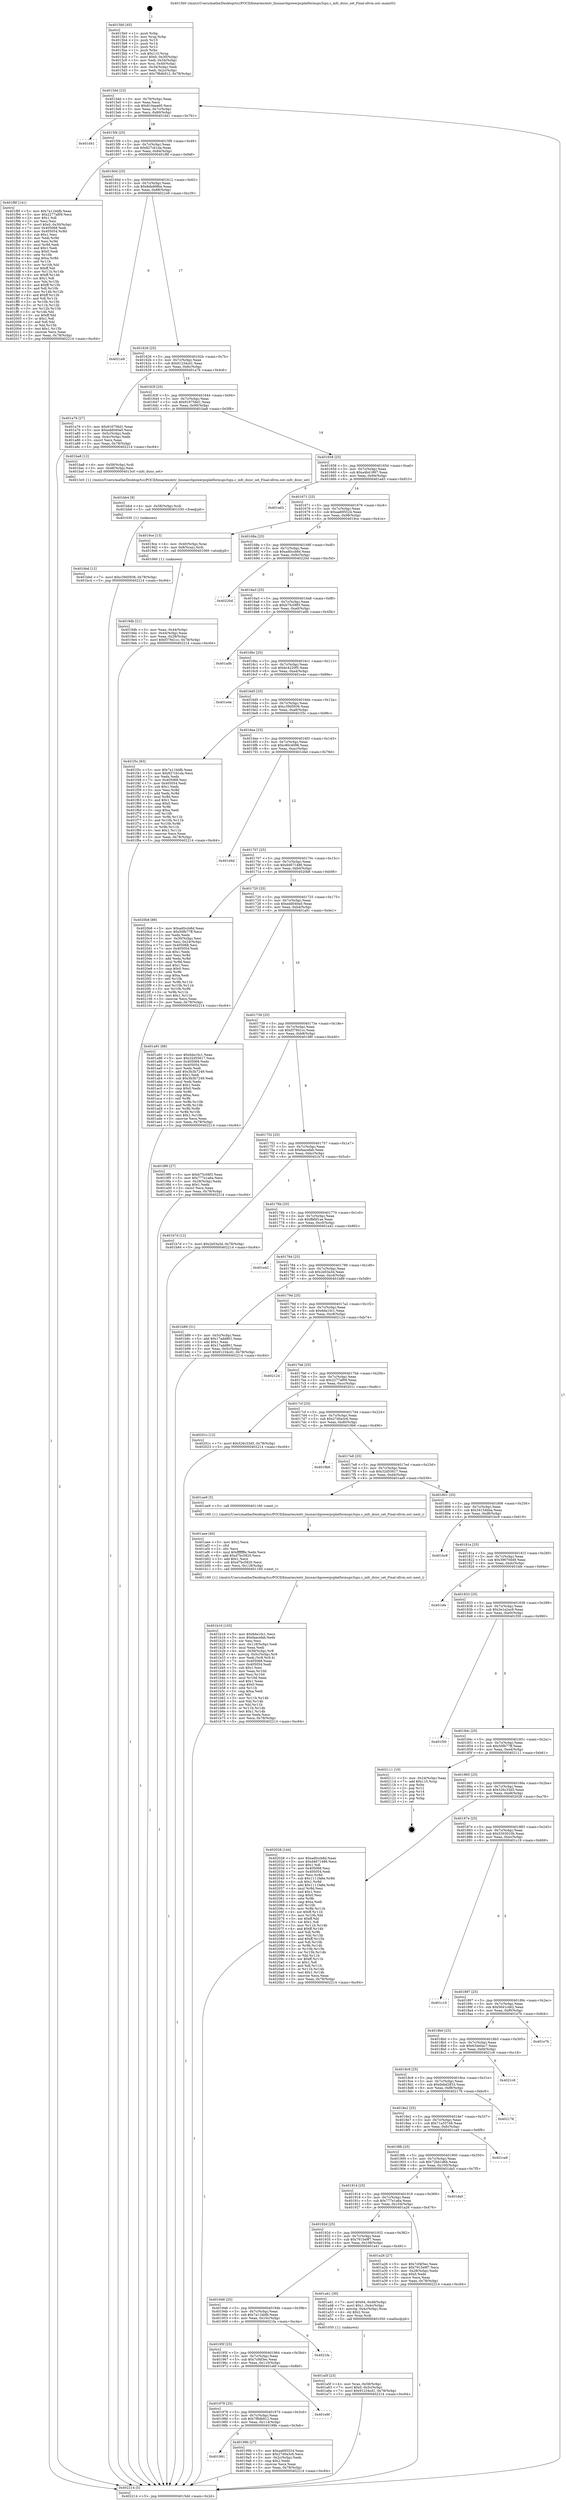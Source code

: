 digraph "0x4015b0" {
  label = "0x4015b0 (/mnt/c/Users/mathe/Desktop/tcc/POCII/binaries/extr_linuxarchpowerpcplatformsps3spu.c_mfc_dsisr_set_Final-ollvm.out::main(0))"
  labelloc = "t"
  node[shape=record]

  Entry [label="",width=0.3,height=0.3,shape=circle,fillcolor=black,style=filled]
  "0x4015dd" [label="{
     0x4015dd [23]\l
     | [instrs]\l
     &nbsp;&nbsp;0x4015dd \<+3\>: mov -0x78(%rbp),%eax\l
     &nbsp;&nbsp;0x4015e0 \<+2\>: mov %eax,%ecx\l
     &nbsp;&nbsp;0x4015e2 \<+6\>: sub $0x810aea60,%ecx\l
     &nbsp;&nbsp;0x4015e8 \<+3\>: mov %eax,-0x7c(%rbp)\l
     &nbsp;&nbsp;0x4015eb \<+3\>: mov %ecx,-0x80(%rbp)\l
     &nbsp;&nbsp;0x4015ee \<+6\>: je 0000000000401d41 \<main+0x791\>\l
  }"]
  "0x401d41" [label="{
     0x401d41\l
  }", style=dashed]
  "0x4015f4" [label="{
     0x4015f4 [25]\l
     | [instrs]\l
     &nbsp;&nbsp;0x4015f4 \<+5\>: jmp 00000000004015f9 \<main+0x49\>\l
     &nbsp;&nbsp;0x4015f9 \<+3\>: mov -0x7c(%rbp),%eax\l
     &nbsp;&nbsp;0x4015fc \<+5\>: sub $0x827cb1da,%eax\l
     &nbsp;&nbsp;0x401601 \<+6\>: mov %eax,-0x84(%rbp)\l
     &nbsp;&nbsp;0x401607 \<+6\>: je 0000000000401f8f \<main+0x9df\>\l
  }"]
  Exit [label="",width=0.3,height=0.3,shape=circle,fillcolor=black,style=filled,peripheries=2]
  "0x401f8f" [label="{
     0x401f8f [141]\l
     | [instrs]\l
     &nbsp;&nbsp;0x401f8f \<+5\>: mov $0x7a11bbfb,%eax\l
     &nbsp;&nbsp;0x401f94 \<+5\>: mov $0x2277af09,%ecx\l
     &nbsp;&nbsp;0x401f99 \<+2\>: mov $0x1,%dl\l
     &nbsp;&nbsp;0x401f9b \<+2\>: xor %esi,%esi\l
     &nbsp;&nbsp;0x401f9d \<+7\>: movl $0x0,-0x30(%rbp)\l
     &nbsp;&nbsp;0x401fa4 \<+7\>: mov 0x405068,%edi\l
     &nbsp;&nbsp;0x401fab \<+8\>: mov 0x405054,%r8d\l
     &nbsp;&nbsp;0x401fb3 \<+3\>: sub $0x1,%esi\l
     &nbsp;&nbsp;0x401fb6 \<+3\>: mov %edi,%r9d\l
     &nbsp;&nbsp;0x401fb9 \<+3\>: add %esi,%r9d\l
     &nbsp;&nbsp;0x401fbc \<+4\>: imul %r9d,%edi\l
     &nbsp;&nbsp;0x401fc0 \<+3\>: and $0x1,%edi\l
     &nbsp;&nbsp;0x401fc3 \<+3\>: cmp $0x0,%edi\l
     &nbsp;&nbsp;0x401fc6 \<+4\>: sete %r10b\l
     &nbsp;&nbsp;0x401fca \<+4\>: cmp $0xa,%r8d\l
     &nbsp;&nbsp;0x401fce \<+4\>: setl %r11b\l
     &nbsp;&nbsp;0x401fd2 \<+3\>: mov %r10b,%bl\l
     &nbsp;&nbsp;0x401fd5 \<+3\>: xor $0xff,%bl\l
     &nbsp;&nbsp;0x401fd8 \<+3\>: mov %r11b,%r14b\l
     &nbsp;&nbsp;0x401fdb \<+4\>: xor $0xff,%r14b\l
     &nbsp;&nbsp;0x401fdf \<+3\>: xor $0x1,%dl\l
     &nbsp;&nbsp;0x401fe2 \<+3\>: mov %bl,%r15b\l
     &nbsp;&nbsp;0x401fe5 \<+4\>: and $0xff,%r15b\l
     &nbsp;&nbsp;0x401fe9 \<+3\>: and %dl,%r10b\l
     &nbsp;&nbsp;0x401fec \<+3\>: mov %r14b,%r12b\l
     &nbsp;&nbsp;0x401fef \<+4\>: and $0xff,%r12b\l
     &nbsp;&nbsp;0x401ff3 \<+3\>: and %dl,%r11b\l
     &nbsp;&nbsp;0x401ff6 \<+3\>: or %r10b,%r15b\l
     &nbsp;&nbsp;0x401ff9 \<+3\>: or %r11b,%r12b\l
     &nbsp;&nbsp;0x401ffc \<+3\>: xor %r12b,%r15b\l
     &nbsp;&nbsp;0x401fff \<+3\>: or %r14b,%bl\l
     &nbsp;&nbsp;0x402002 \<+3\>: xor $0xff,%bl\l
     &nbsp;&nbsp;0x402005 \<+3\>: or $0x1,%dl\l
     &nbsp;&nbsp;0x402008 \<+2\>: and %dl,%bl\l
     &nbsp;&nbsp;0x40200a \<+3\>: or %bl,%r15b\l
     &nbsp;&nbsp;0x40200d \<+4\>: test $0x1,%r15b\l
     &nbsp;&nbsp;0x402011 \<+3\>: cmovne %ecx,%eax\l
     &nbsp;&nbsp;0x402014 \<+3\>: mov %eax,-0x78(%rbp)\l
     &nbsp;&nbsp;0x402017 \<+5\>: jmp 0000000000402214 \<main+0xc64\>\l
  }"]
  "0x40160d" [label="{
     0x40160d [25]\l
     | [instrs]\l
     &nbsp;&nbsp;0x40160d \<+5\>: jmp 0000000000401612 \<main+0x62\>\l
     &nbsp;&nbsp;0x401612 \<+3\>: mov -0x7c(%rbp),%eax\l
     &nbsp;&nbsp;0x401615 \<+5\>: sub $0x8ebd68be,%eax\l
     &nbsp;&nbsp;0x40161a \<+6\>: mov %eax,-0x88(%rbp)\l
     &nbsp;&nbsp;0x401620 \<+6\>: je 00000000004021e9 \<main+0xc39\>\l
  }"]
  "0x401bbd" [label="{
     0x401bbd [12]\l
     | [instrs]\l
     &nbsp;&nbsp;0x401bbd \<+7\>: movl $0xc39d5936,-0x78(%rbp)\l
     &nbsp;&nbsp;0x401bc4 \<+5\>: jmp 0000000000402214 \<main+0xc64\>\l
  }"]
  "0x4021e9" [label="{
     0x4021e9\l
  }", style=dashed]
  "0x401626" [label="{
     0x401626 [25]\l
     | [instrs]\l
     &nbsp;&nbsp;0x401626 \<+5\>: jmp 000000000040162b \<main+0x7b\>\l
     &nbsp;&nbsp;0x40162b \<+3\>: mov -0x7c(%rbp),%eax\l
     &nbsp;&nbsp;0x40162e \<+5\>: sub $0x91234cd1,%eax\l
     &nbsp;&nbsp;0x401633 \<+6\>: mov %eax,-0x8c(%rbp)\l
     &nbsp;&nbsp;0x401639 \<+6\>: je 0000000000401a76 \<main+0x4c6\>\l
  }"]
  "0x401bb4" [label="{
     0x401bb4 [9]\l
     | [instrs]\l
     &nbsp;&nbsp;0x401bb4 \<+4\>: mov -0x58(%rbp),%rdi\l
     &nbsp;&nbsp;0x401bb8 \<+5\>: call 0000000000401030 \<free@plt\>\l
     | [calls]\l
     &nbsp;&nbsp;0x401030 \{1\} (unknown)\l
  }"]
  "0x401a76" [label="{
     0x401a76 [27]\l
     | [instrs]\l
     &nbsp;&nbsp;0x401a76 \<+5\>: mov $0x916756d1,%eax\l
     &nbsp;&nbsp;0x401a7b \<+5\>: mov $0xedd040a0,%ecx\l
     &nbsp;&nbsp;0x401a80 \<+3\>: mov -0x5c(%rbp),%edx\l
     &nbsp;&nbsp;0x401a83 \<+3\>: cmp -0x4c(%rbp),%edx\l
     &nbsp;&nbsp;0x401a86 \<+3\>: cmovl %ecx,%eax\l
     &nbsp;&nbsp;0x401a89 \<+3\>: mov %eax,-0x78(%rbp)\l
     &nbsp;&nbsp;0x401a8c \<+5\>: jmp 0000000000402214 \<main+0xc64\>\l
  }"]
  "0x40163f" [label="{
     0x40163f [25]\l
     | [instrs]\l
     &nbsp;&nbsp;0x40163f \<+5\>: jmp 0000000000401644 \<main+0x94\>\l
     &nbsp;&nbsp;0x401644 \<+3\>: mov -0x7c(%rbp),%eax\l
     &nbsp;&nbsp;0x401647 \<+5\>: sub $0x916756d1,%eax\l
     &nbsp;&nbsp;0x40164c \<+6\>: mov %eax,-0x90(%rbp)\l
     &nbsp;&nbsp;0x401652 \<+6\>: je 0000000000401ba8 \<main+0x5f8\>\l
  }"]
  "0x401b16" [label="{
     0x401b16 [103]\l
     | [instrs]\l
     &nbsp;&nbsp;0x401b16 \<+5\>: mov $0x6da10c1,%ecx\l
     &nbsp;&nbsp;0x401b1b \<+5\>: mov $0xfaacefab,%edx\l
     &nbsp;&nbsp;0x401b20 \<+2\>: xor %esi,%esi\l
     &nbsp;&nbsp;0x401b22 \<+6\>: mov -0x118(%rbp),%edi\l
     &nbsp;&nbsp;0x401b28 \<+3\>: imul %eax,%edi\l
     &nbsp;&nbsp;0x401b2b \<+4\>: mov -0x58(%rbp),%r8\l
     &nbsp;&nbsp;0x401b2f \<+4\>: movslq -0x5c(%rbp),%r9\l
     &nbsp;&nbsp;0x401b33 \<+4\>: mov %edi,(%r8,%r9,4)\l
     &nbsp;&nbsp;0x401b37 \<+7\>: mov 0x405068,%eax\l
     &nbsp;&nbsp;0x401b3e \<+7\>: mov 0x405054,%edi\l
     &nbsp;&nbsp;0x401b45 \<+3\>: sub $0x1,%esi\l
     &nbsp;&nbsp;0x401b48 \<+3\>: mov %eax,%r10d\l
     &nbsp;&nbsp;0x401b4b \<+3\>: add %esi,%r10d\l
     &nbsp;&nbsp;0x401b4e \<+4\>: imul %r10d,%eax\l
     &nbsp;&nbsp;0x401b52 \<+3\>: and $0x1,%eax\l
     &nbsp;&nbsp;0x401b55 \<+3\>: cmp $0x0,%eax\l
     &nbsp;&nbsp;0x401b58 \<+4\>: sete %r11b\l
     &nbsp;&nbsp;0x401b5c \<+3\>: cmp $0xa,%edi\l
     &nbsp;&nbsp;0x401b5f \<+3\>: setl %bl\l
     &nbsp;&nbsp;0x401b62 \<+3\>: mov %r11b,%r14b\l
     &nbsp;&nbsp;0x401b65 \<+3\>: and %bl,%r14b\l
     &nbsp;&nbsp;0x401b68 \<+3\>: xor %bl,%r11b\l
     &nbsp;&nbsp;0x401b6b \<+3\>: or %r11b,%r14b\l
     &nbsp;&nbsp;0x401b6e \<+4\>: test $0x1,%r14b\l
     &nbsp;&nbsp;0x401b72 \<+3\>: cmovne %edx,%ecx\l
     &nbsp;&nbsp;0x401b75 \<+3\>: mov %ecx,-0x78(%rbp)\l
     &nbsp;&nbsp;0x401b78 \<+5\>: jmp 0000000000402214 \<main+0xc64\>\l
  }"]
  "0x401ba8" [label="{
     0x401ba8 [12]\l
     | [instrs]\l
     &nbsp;&nbsp;0x401ba8 \<+4\>: mov -0x58(%rbp),%rdi\l
     &nbsp;&nbsp;0x401bac \<+3\>: mov -0x48(%rbp),%esi\l
     &nbsp;&nbsp;0x401baf \<+5\>: call 00000000004013c0 \<mfc_dsisr_set\>\l
     | [calls]\l
     &nbsp;&nbsp;0x4013c0 \{1\} (/mnt/c/Users/mathe/Desktop/tcc/POCII/binaries/extr_linuxarchpowerpcplatformsps3spu.c_mfc_dsisr_set_Final-ollvm.out::mfc_dsisr_set)\l
  }"]
  "0x401658" [label="{
     0x401658 [25]\l
     | [instrs]\l
     &nbsp;&nbsp;0x401658 \<+5\>: jmp 000000000040165d \<main+0xad\>\l
     &nbsp;&nbsp;0x40165d \<+3\>: mov -0x7c(%rbp),%eax\l
     &nbsp;&nbsp;0x401660 \<+5\>: sub $0xa4b41897,%eax\l
     &nbsp;&nbsp;0x401665 \<+6\>: mov %eax,-0x94(%rbp)\l
     &nbsp;&nbsp;0x40166b \<+6\>: je 0000000000401ed3 \<main+0x923\>\l
  }"]
  "0x401aee" [label="{
     0x401aee [40]\l
     | [instrs]\l
     &nbsp;&nbsp;0x401aee \<+5\>: mov $0x2,%ecx\l
     &nbsp;&nbsp;0x401af3 \<+1\>: cltd\l
     &nbsp;&nbsp;0x401af4 \<+2\>: idiv %ecx\l
     &nbsp;&nbsp;0x401af6 \<+6\>: imul $0xfffffffe,%edx,%ecx\l
     &nbsp;&nbsp;0x401afc \<+6\>: add $0xd7bc5820,%ecx\l
     &nbsp;&nbsp;0x401b02 \<+3\>: add $0x1,%ecx\l
     &nbsp;&nbsp;0x401b05 \<+6\>: sub $0xd7bc5820,%ecx\l
     &nbsp;&nbsp;0x401b0b \<+6\>: mov %ecx,-0x118(%rbp)\l
     &nbsp;&nbsp;0x401b11 \<+5\>: call 0000000000401160 \<next_i\>\l
     | [calls]\l
     &nbsp;&nbsp;0x401160 \{1\} (/mnt/c/Users/mathe/Desktop/tcc/POCII/binaries/extr_linuxarchpowerpcplatformsps3spu.c_mfc_dsisr_set_Final-ollvm.out::next_i)\l
  }"]
  "0x401ed3" [label="{
     0x401ed3\l
  }", style=dashed]
  "0x401671" [label="{
     0x401671 [25]\l
     | [instrs]\l
     &nbsp;&nbsp;0x401671 \<+5\>: jmp 0000000000401676 \<main+0xc6\>\l
     &nbsp;&nbsp;0x401676 \<+3\>: mov -0x7c(%rbp),%eax\l
     &nbsp;&nbsp;0x401679 \<+5\>: sub $0xaa695524,%eax\l
     &nbsp;&nbsp;0x40167e \<+6\>: mov %eax,-0x98(%rbp)\l
     &nbsp;&nbsp;0x401684 \<+6\>: je 00000000004019ce \<main+0x41e\>\l
  }"]
  "0x401a5f" [label="{
     0x401a5f [23]\l
     | [instrs]\l
     &nbsp;&nbsp;0x401a5f \<+4\>: mov %rax,-0x58(%rbp)\l
     &nbsp;&nbsp;0x401a63 \<+7\>: movl $0x0,-0x5c(%rbp)\l
     &nbsp;&nbsp;0x401a6a \<+7\>: movl $0x91234cd1,-0x78(%rbp)\l
     &nbsp;&nbsp;0x401a71 \<+5\>: jmp 0000000000402214 \<main+0xc64\>\l
  }"]
  "0x4019ce" [label="{
     0x4019ce [13]\l
     | [instrs]\l
     &nbsp;&nbsp;0x4019ce \<+4\>: mov -0x40(%rbp),%rax\l
     &nbsp;&nbsp;0x4019d2 \<+4\>: mov 0x8(%rax),%rdi\l
     &nbsp;&nbsp;0x4019d6 \<+5\>: call 0000000000401060 \<atoi@plt\>\l
     | [calls]\l
     &nbsp;&nbsp;0x401060 \{1\} (unknown)\l
  }"]
  "0x40168a" [label="{
     0x40168a [25]\l
     | [instrs]\l
     &nbsp;&nbsp;0x40168a \<+5\>: jmp 000000000040168f \<main+0xdf\>\l
     &nbsp;&nbsp;0x40168f \<+3\>: mov -0x7c(%rbp),%eax\l
     &nbsp;&nbsp;0x401692 \<+5\>: sub $0xad0ccb8d,%eax\l
     &nbsp;&nbsp;0x401697 \<+6\>: mov %eax,-0x9c(%rbp)\l
     &nbsp;&nbsp;0x40169d \<+6\>: je 000000000040220d \<main+0xc5d\>\l
  }"]
  "0x4019db" [label="{
     0x4019db [21]\l
     | [instrs]\l
     &nbsp;&nbsp;0x4019db \<+3\>: mov %eax,-0x44(%rbp)\l
     &nbsp;&nbsp;0x4019de \<+3\>: mov -0x44(%rbp),%eax\l
     &nbsp;&nbsp;0x4019e1 \<+3\>: mov %eax,-0x28(%rbp)\l
     &nbsp;&nbsp;0x4019e4 \<+7\>: movl $0xf37841cc,-0x78(%rbp)\l
     &nbsp;&nbsp;0x4019eb \<+5\>: jmp 0000000000402214 \<main+0xc64\>\l
  }"]
  "0x40220d" [label="{
     0x40220d\l
  }", style=dashed]
  "0x4016a3" [label="{
     0x4016a3 [25]\l
     | [instrs]\l
     &nbsp;&nbsp;0x4016a3 \<+5\>: jmp 00000000004016a8 \<main+0xf8\>\l
     &nbsp;&nbsp;0x4016a8 \<+3\>: mov -0x7c(%rbp),%eax\l
     &nbsp;&nbsp;0x4016ab \<+5\>: sub $0xb75c08f3,%eax\l
     &nbsp;&nbsp;0x4016b0 \<+6\>: mov %eax,-0xa0(%rbp)\l
     &nbsp;&nbsp;0x4016b6 \<+6\>: je 0000000000401a0b \<main+0x45b\>\l
  }"]
  "0x4015b0" [label="{
     0x4015b0 [45]\l
     | [instrs]\l
     &nbsp;&nbsp;0x4015b0 \<+1\>: push %rbp\l
     &nbsp;&nbsp;0x4015b1 \<+3\>: mov %rsp,%rbp\l
     &nbsp;&nbsp;0x4015b4 \<+2\>: push %r15\l
     &nbsp;&nbsp;0x4015b6 \<+2\>: push %r14\l
     &nbsp;&nbsp;0x4015b8 \<+2\>: push %r12\l
     &nbsp;&nbsp;0x4015ba \<+1\>: push %rbx\l
     &nbsp;&nbsp;0x4015bb \<+7\>: sub $0x110,%rsp\l
     &nbsp;&nbsp;0x4015c2 \<+7\>: movl $0x0,-0x30(%rbp)\l
     &nbsp;&nbsp;0x4015c9 \<+3\>: mov %edi,-0x34(%rbp)\l
     &nbsp;&nbsp;0x4015cc \<+4\>: mov %rsi,-0x40(%rbp)\l
     &nbsp;&nbsp;0x4015d0 \<+3\>: mov -0x34(%rbp),%edi\l
     &nbsp;&nbsp;0x4015d3 \<+3\>: mov %edi,-0x2c(%rbp)\l
     &nbsp;&nbsp;0x4015d6 \<+7\>: movl $0x7f8db912,-0x78(%rbp)\l
  }"]
  "0x401a0b" [label="{
     0x401a0b\l
  }", style=dashed]
  "0x4016bc" [label="{
     0x4016bc [25]\l
     | [instrs]\l
     &nbsp;&nbsp;0x4016bc \<+5\>: jmp 00000000004016c1 \<main+0x111\>\l
     &nbsp;&nbsp;0x4016c1 \<+3\>: mov -0x7c(%rbp),%eax\l
     &nbsp;&nbsp;0x4016c4 \<+5\>: sub $0xbc4220f5,%eax\l
     &nbsp;&nbsp;0x4016c9 \<+6\>: mov %eax,-0xa4(%rbp)\l
     &nbsp;&nbsp;0x4016cf \<+6\>: je 0000000000401e4e \<main+0x89e\>\l
  }"]
  "0x402214" [label="{
     0x402214 [5]\l
     | [instrs]\l
     &nbsp;&nbsp;0x402214 \<+5\>: jmp 00000000004015dd \<main+0x2d\>\l
  }"]
  "0x401e4e" [label="{
     0x401e4e\l
  }", style=dashed]
  "0x4016d5" [label="{
     0x4016d5 [25]\l
     | [instrs]\l
     &nbsp;&nbsp;0x4016d5 \<+5\>: jmp 00000000004016da \<main+0x12a\>\l
     &nbsp;&nbsp;0x4016da \<+3\>: mov -0x7c(%rbp),%eax\l
     &nbsp;&nbsp;0x4016dd \<+5\>: sub $0xc39d5936,%eax\l
     &nbsp;&nbsp;0x4016e2 \<+6\>: mov %eax,-0xa8(%rbp)\l
     &nbsp;&nbsp;0x4016e8 \<+6\>: je 0000000000401f3c \<main+0x98c\>\l
  }"]
  "0x401991" [label="{
     0x401991\l
  }", style=dashed]
  "0x401f3c" [label="{
     0x401f3c [83]\l
     | [instrs]\l
     &nbsp;&nbsp;0x401f3c \<+5\>: mov $0x7a11bbfb,%eax\l
     &nbsp;&nbsp;0x401f41 \<+5\>: mov $0x827cb1da,%ecx\l
     &nbsp;&nbsp;0x401f46 \<+2\>: xor %edx,%edx\l
     &nbsp;&nbsp;0x401f48 \<+7\>: mov 0x405068,%esi\l
     &nbsp;&nbsp;0x401f4f \<+7\>: mov 0x405054,%edi\l
     &nbsp;&nbsp;0x401f56 \<+3\>: sub $0x1,%edx\l
     &nbsp;&nbsp;0x401f59 \<+3\>: mov %esi,%r8d\l
     &nbsp;&nbsp;0x401f5c \<+3\>: add %edx,%r8d\l
     &nbsp;&nbsp;0x401f5f \<+4\>: imul %r8d,%esi\l
     &nbsp;&nbsp;0x401f63 \<+3\>: and $0x1,%esi\l
     &nbsp;&nbsp;0x401f66 \<+3\>: cmp $0x0,%esi\l
     &nbsp;&nbsp;0x401f69 \<+4\>: sete %r9b\l
     &nbsp;&nbsp;0x401f6d \<+3\>: cmp $0xa,%edi\l
     &nbsp;&nbsp;0x401f70 \<+4\>: setl %r10b\l
     &nbsp;&nbsp;0x401f74 \<+3\>: mov %r9b,%r11b\l
     &nbsp;&nbsp;0x401f77 \<+3\>: and %r10b,%r11b\l
     &nbsp;&nbsp;0x401f7a \<+3\>: xor %r10b,%r9b\l
     &nbsp;&nbsp;0x401f7d \<+3\>: or %r9b,%r11b\l
     &nbsp;&nbsp;0x401f80 \<+4\>: test $0x1,%r11b\l
     &nbsp;&nbsp;0x401f84 \<+3\>: cmovne %ecx,%eax\l
     &nbsp;&nbsp;0x401f87 \<+3\>: mov %eax,-0x78(%rbp)\l
     &nbsp;&nbsp;0x401f8a \<+5\>: jmp 0000000000402214 \<main+0xc64\>\l
  }"]
  "0x4016ee" [label="{
     0x4016ee [25]\l
     | [instrs]\l
     &nbsp;&nbsp;0x4016ee \<+5\>: jmp 00000000004016f3 \<main+0x143\>\l
     &nbsp;&nbsp;0x4016f3 \<+3\>: mov -0x7c(%rbp),%eax\l
     &nbsp;&nbsp;0x4016f6 \<+5\>: sub $0xc80c4098,%eax\l
     &nbsp;&nbsp;0x4016fb \<+6\>: mov %eax,-0xac(%rbp)\l
     &nbsp;&nbsp;0x401701 \<+6\>: je 0000000000401d4d \<main+0x79d\>\l
  }"]
  "0x40199b" [label="{
     0x40199b [27]\l
     | [instrs]\l
     &nbsp;&nbsp;0x40199b \<+5\>: mov $0xaa695524,%eax\l
     &nbsp;&nbsp;0x4019a0 \<+5\>: mov $0x27d0a3c6,%ecx\l
     &nbsp;&nbsp;0x4019a5 \<+3\>: mov -0x2c(%rbp),%edx\l
     &nbsp;&nbsp;0x4019a8 \<+3\>: cmp $0x2,%edx\l
     &nbsp;&nbsp;0x4019ab \<+3\>: cmovne %ecx,%eax\l
     &nbsp;&nbsp;0x4019ae \<+3\>: mov %eax,-0x78(%rbp)\l
     &nbsp;&nbsp;0x4019b1 \<+5\>: jmp 0000000000402214 \<main+0xc64\>\l
  }"]
  "0x401d4d" [label="{
     0x401d4d\l
  }", style=dashed]
  "0x401707" [label="{
     0x401707 [25]\l
     | [instrs]\l
     &nbsp;&nbsp;0x401707 \<+5\>: jmp 000000000040170c \<main+0x15c\>\l
     &nbsp;&nbsp;0x40170c \<+3\>: mov -0x7c(%rbp),%eax\l
     &nbsp;&nbsp;0x40170f \<+5\>: sub $0xd4671486,%eax\l
     &nbsp;&nbsp;0x401714 \<+6\>: mov %eax,-0xb0(%rbp)\l
     &nbsp;&nbsp;0x40171a \<+6\>: je 00000000004020b8 \<main+0xb08\>\l
  }"]
  "0x401978" [label="{
     0x401978 [25]\l
     | [instrs]\l
     &nbsp;&nbsp;0x401978 \<+5\>: jmp 000000000040197d \<main+0x3cd\>\l
     &nbsp;&nbsp;0x40197d \<+3\>: mov -0x7c(%rbp),%eax\l
     &nbsp;&nbsp;0x401980 \<+5\>: sub $0x7f8db912,%eax\l
     &nbsp;&nbsp;0x401985 \<+6\>: mov %eax,-0x114(%rbp)\l
     &nbsp;&nbsp;0x40198b \<+6\>: je 000000000040199b \<main+0x3eb\>\l
  }"]
  "0x4020b8" [label="{
     0x4020b8 [89]\l
     | [instrs]\l
     &nbsp;&nbsp;0x4020b8 \<+5\>: mov $0xad0ccb8d,%eax\l
     &nbsp;&nbsp;0x4020bd \<+5\>: mov $0x50fb77ff,%ecx\l
     &nbsp;&nbsp;0x4020c2 \<+2\>: xor %edx,%edx\l
     &nbsp;&nbsp;0x4020c4 \<+3\>: mov -0x30(%rbp),%esi\l
     &nbsp;&nbsp;0x4020c7 \<+3\>: mov %esi,-0x24(%rbp)\l
     &nbsp;&nbsp;0x4020ca \<+7\>: mov 0x405068,%esi\l
     &nbsp;&nbsp;0x4020d1 \<+7\>: mov 0x405054,%edi\l
     &nbsp;&nbsp;0x4020d8 \<+3\>: sub $0x1,%edx\l
     &nbsp;&nbsp;0x4020db \<+3\>: mov %esi,%r8d\l
     &nbsp;&nbsp;0x4020de \<+3\>: add %edx,%r8d\l
     &nbsp;&nbsp;0x4020e1 \<+4\>: imul %r8d,%esi\l
     &nbsp;&nbsp;0x4020e5 \<+3\>: and $0x1,%esi\l
     &nbsp;&nbsp;0x4020e8 \<+3\>: cmp $0x0,%esi\l
     &nbsp;&nbsp;0x4020eb \<+4\>: sete %r9b\l
     &nbsp;&nbsp;0x4020ef \<+3\>: cmp $0xa,%edi\l
     &nbsp;&nbsp;0x4020f2 \<+4\>: setl %r10b\l
     &nbsp;&nbsp;0x4020f6 \<+3\>: mov %r9b,%r11b\l
     &nbsp;&nbsp;0x4020f9 \<+3\>: and %r10b,%r11b\l
     &nbsp;&nbsp;0x4020fc \<+3\>: xor %r10b,%r9b\l
     &nbsp;&nbsp;0x4020ff \<+3\>: or %r9b,%r11b\l
     &nbsp;&nbsp;0x402102 \<+4\>: test $0x1,%r11b\l
     &nbsp;&nbsp;0x402106 \<+3\>: cmovne %ecx,%eax\l
     &nbsp;&nbsp;0x402109 \<+3\>: mov %eax,-0x78(%rbp)\l
     &nbsp;&nbsp;0x40210c \<+5\>: jmp 0000000000402214 \<main+0xc64\>\l
  }"]
  "0x401720" [label="{
     0x401720 [25]\l
     | [instrs]\l
     &nbsp;&nbsp;0x401720 \<+5\>: jmp 0000000000401725 \<main+0x175\>\l
     &nbsp;&nbsp;0x401725 \<+3\>: mov -0x7c(%rbp),%eax\l
     &nbsp;&nbsp;0x401728 \<+5\>: sub $0xedd040a0,%eax\l
     &nbsp;&nbsp;0x40172d \<+6\>: mov %eax,-0xb4(%rbp)\l
     &nbsp;&nbsp;0x401733 \<+6\>: je 0000000000401a91 \<main+0x4e1\>\l
  }"]
  "0x401e6f" [label="{
     0x401e6f\l
  }", style=dashed]
  "0x401a91" [label="{
     0x401a91 [88]\l
     | [instrs]\l
     &nbsp;&nbsp;0x401a91 \<+5\>: mov $0x6da10c1,%eax\l
     &nbsp;&nbsp;0x401a96 \<+5\>: mov $0x32d55617,%ecx\l
     &nbsp;&nbsp;0x401a9b \<+7\>: mov 0x405068,%edx\l
     &nbsp;&nbsp;0x401aa2 \<+7\>: mov 0x405054,%esi\l
     &nbsp;&nbsp;0x401aa9 \<+2\>: mov %edx,%edi\l
     &nbsp;&nbsp;0x401aab \<+6\>: add $0x3b3b7249,%edi\l
     &nbsp;&nbsp;0x401ab1 \<+3\>: sub $0x1,%edi\l
     &nbsp;&nbsp;0x401ab4 \<+6\>: sub $0x3b3b7249,%edi\l
     &nbsp;&nbsp;0x401aba \<+3\>: imul %edi,%edx\l
     &nbsp;&nbsp;0x401abd \<+3\>: and $0x1,%edx\l
     &nbsp;&nbsp;0x401ac0 \<+3\>: cmp $0x0,%edx\l
     &nbsp;&nbsp;0x401ac3 \<+4\>: sete %r8b\l
     &nbsp;&nbsp;0x401ac7 \<+3\>: cmp $0xa,%esi\l
     &nbsp;&nbsp;0x401aca \<+4\>: setl %r9b\l
     &nbsp;&nbsp;0x401ace \<+3\>: mov %r8b,%r10b\l
     &nbsp;&nbsp;0x401ad1 \<+3\>: and %r9b,%r10b\l
     &nbsp;&nbsp;0x401ad4 \<+3\>: xor %r9b,%r8b\l
     &nbsp;&nbsp;0x401ad7 \<+3\>: or %r8b,%r10b\l
     &nbsp;&nbsp;0x401ada \<+4\>: test $0x1,%r10b\l
     &nbsp;&nbsp;0x401ade \<+3\>: cmovne %ecx,%eax\l
     &nbsp;&nbsp;0x401ae1 \<+3\>: mov %eax,-0x78(%rbp)\l
     &nbsp;&nbsp;0x401ae4 \<+5\>: jmp 0000000000402214 \<main+0xc64\>\l
  }"]
  "0x401739" [label="{
     0x401739 [25]\l
     | [instrs]\l
     &nbsp;&nbsp;0x401739 \<+5\>: jmp 000000000040173e \<main+0x18e\>\l
     &nbsp;&nbsp;0x40173e \<+3\>: mov -0x7c(%rbp),%eax\l
     &nbsp;&nbsp;0x401741 \<+5\>: sub $0xf37841cc,%eax\l
     &nbsp;&nbsp;0x401746 \<+6\>: mov %eax,-0xb8(%rbp)\l
     &nbsp;&nbsp;0x40174c \<+6\>: je 00000000004019f0 \<main+0x440\>\l
  }"]
  "0x40195f" [label="{
     0x40195f [25]\l
     | [instrs]\l
     &nbsp;&nbsp;0x40195f \<+5\>: jmp 0000000000401964 \<main+0x3b4\>\l
     &nbsp;&nbsp;0x401964 \<+3\>: mov -0x7c(%rbp),%eax\l
     &nbsp;&nbsp;0x401967 \<+5\>: sub $0x7cf4f3ec,%eax\l
     &nbsp;&nbsp;0x40196c \<+6\>: mov %eax,-0x110(%rbp)\l
     &nbsp;&nbsp;0x401972 \<+6\>: je 0000000000401e6f \<main+0x8bf\>\l
  }"]
  "0x4019f0" [label="{
     0x4019f0 [27]\l
     | [instrs]\l
     &nbsp;&nbsp;0x4019f0 \<+5\>: mov $0xb75c08f3,%eax\l
     &nbsp;&nbsp;0x4019f5 \<+5\>: mov $0x777e1a6a,%ecx\l
     &nbsp;&nbsp;0x4019fa \<+3\>: mov -0x28(%rbp),%edx\l
     &nbsp;&nbsp;0x4019fd \<+3\>: cmp $0x1,%edx\l
     &nbsp;&nbsp;0x401a00 \<+3\>: cmovl %ecx,%eax\l
     &nbsp;&nbsp;0x401a03 \<+3\>: mov %eax,-0x78(%rbp)\l
     &nbsp;&nbsp;0x401a06 \<+5\>: jmp 0000000000402214 \<main+0xc64\>\l
  }"]
  "0x401752" [label="{
     0x401752 [25]\l
     | [instrs]\l
     &nbsp;&nbsp;0x401752 \<+5\>: jmp 0000000000401757 \<main+0x1a7\>\l
     &nbsp;&nbsp;0x401757 \<+3\>: mov -0x7c(%rbp),%eax\l
     &nbsp;&nbsp;0x40175a \<+5\>: sub $0xfaacefab,%eax\l
     &nbsp;&nbsp;0x40175f \<+6\>: mov %eax,-0xbc(%rbp)\l
     &nbsp;&nbsp;0x401765 \<+6\>: je 0000000000401b7d \<main+0x5cd\>\l
  }"]
  "0x4021fa" [label="{
     0x4021fa\l
  }", style=dashed]
  "0x401b7d" [label="{
     0x401b7d [12]\l
     | [instrs]\l
     &nbsp;&nbsp;0x401b7d \<+7\>: movl $0x2e03a3d,-0x78(%rbp)\l
     &nbsp;&nbsp;0x401b84 \<+5\>: jmp 0000000000402214 \<main+0xc64\>\l
  }"]
  "0x40176b" [label="{
     0x40176b [25]\l
     | [instrs]\l
     &nbsp;&nbsp;0x40176b \<+5\>: jmp 0000000000401770 \<main+0x1c0\>\l
     &nbsp;&nbsp;0x401770 \<+3\>: mov -0x7c(%rbp),%eax\l
     &nbsp;&nbsp;0x401773 \<+5\>: sub $0xffebf1ae,%eax\l
     &nbsp;&nbsp;0x401778 \<+6\>: mov %eax,-0xc0(%rbp)\l
     &nbsp;&nbsp;0x40177e \<+6\>: je 0000000000401e42 \<main+0x892\>\l
  }"]
  "0x401946" [label="{
     0x401946 [25]\l
     | [instrs]\l
     &nbsp;&nbsp;0x401946 \<+5\>: jmp 000000000040194b \<main+0x39b\>\l
     &nbsp;&nbsp;0x40194b \<+3\>: mov -0x7c(%rbp),%eax\l
     &nbsp;&nbsp;0x40194e \<+5\>: sub $0x7a11bbfb,%eax\l
     &nbsp;&nbsp;0x401953 \<+6\>: mov %eax,-0x10c(%rbp)\l
     &nbsp;&nbsp;0x401959 \<+6\>: je 00000000004021fa \<main+0xc4a\>\l
  }"]
  "0x401e42" [label="{
     0x401e42\l
  }", style=dashed]
  "0x401784" [label="{
     0x401784 [25]\l
     | [instrs]\l
     &nbsp;&nbsp;0x401784 \<+5\>: jmp 0000000000401789 \<main+0x1d9\>\l
     &nbsp;&nbsp;0x401789 \<+3\>: mov -0x7c(%rbp),%eax\l
     &nbsp;&nbsp;0x40178c \<+5\>: sub $0x2e03a3d,%eax\l
     &nbsp;&nbsp;0x401791 \<+6\>: mov %eax,-0xc4(%rbp)\l
     &nbsp;&nbsp;0x401797 \<+6\>: je 0000000000401b89 \<main+0x5d9\>\l
  }"]
  "0x401a41" [label="{
     0x401a41 [30]\l
     | [instrs]\l
     &nbsp;&nbsp;0x401a41 \<+7\>: movl $0x64,-0x48(%rbp)\l
     &nbsp;&nbsp;0x401a48 \<+7\>: movl $0x1,-0x4c(%rbp)\l
     &nbsp;&nbsp;0x401a4f \<+4\>: movslq -0x4c(%rbp),%rax\l
     &nbsp;&nbsp;0x401a53 \<+4\>: shl $0x2,%rax\l
     &nbsp;&nbsp;0x401a57 \<+3\>: mov %rax,%rdi\l
     &nbsp;&nbsp;0x401a5a \<+5\>: call 0000000000401050 \<malloc@plt\>\l
     | [calls]\l
     &nbsp;&nbsp;0x401050 \{1\} (unknown)\l
  }"]
  "0x401b89" [label="{
     0x401b89 [31]\l
     | [instrs]\l
     &nbsp;&nbsp;0x401b89 \<+3\>: mov -0x5c(%rbp),%eax\l
     &nbsp;&nbsp;0x401b8c \<+5\>: add $0x17add861,%eax\l
     &nbsp;&nbsp;0x401b91 \<+3\>: add $0x1,%eax\l
     &nbsp;&nbsp;0x401b94 \<+5\>: sub $0x17add861,%eax\l
     &nbsp;&nbsp;0x401b99 \<+3\>: mov %eax,-0x5c(%rbp)\l
     &nbsp;&nbsp;0x401b9c \<+7\>: movl $0x91234cd1,-0x78(%rbp)\l
     &nbsp;&nbsp;0x401ba3 \<+5\>: jmp 0000000000402214 \<main+0xc64\>\l
  }"]
  "0x40179d" [label="{
     0x40179d [25]\l
     | [instrs]\l
     &nbsp;&nbsp;0x40179d \<+5\>: jmp 00000000004017a2 \<main+0x1f2\>\l
     &nbsp;&nbsp;0x4017a2 \<+3\>: mov -0x7c(%rbp),%eax\l
     &nbsp;&nbsp;0x4017a5 \<+5\>: sub $0x6da10c1,%eax\l
     &nbsp;&nbsp;0x4017aa \<+6\>: mov %eax,-0xc8(%rbp)\l
     &nbsp;&nbsp;0x4017b0 \<+6\>: je 0000000000402124 \<main+0xb74\>\l
  }"]
  "0x40192d" [label="{
     0x40192d [25]\l
     | [instrs]\l
     &nbsp;&nbsp;0x40192d \<+5\>: jmp 0000000000401932 \<main+0x382\>\l
     &nbsp;&nbsp;0x401932 \<+3\>: mov -0x7c(%rbp),%eax\l
     &nbsp;&nbsp;0x401935 \<+5\>: sub $0x7915e9f7,%eax\l
     &nbsp;&nbsp;0x40193a \<+6\>: mov %eax,-0x108(%rbp)\l
     &nbsp;&nbsp;0x401940 \<+6\>: je 0000000000401a41 \<main+0x491\>\l
  }"]
  "0x402124" [label="{
     0x402124\l
  }", style=dashed]
  "0x4017b6" [label="{
     0x4017b6 [25]\l
     | [instrs]\l
     &nbsp;&nbsp;0x4017b6 \<+5\>: jmp 00000000004017bb \<main+0x20b\>\l
     &nbsp;&nbsp;0x4017bb \<+3\>: mov -0x7c(%rbp),%eax\l
     &nbsp;&nbsp;0x4017be \<+5\>: sub $0x2277af09,%eax\l
     &nbsp;&nbsp;0x4017c3 \<+6\>: mov %eax,-0xcc(%rbp)\l
     &nbsp;&nbsp;0x4017c9 \<+6\>: je 000000000040201c \<main+0xa6c\>\l
  }"]
  "0x401a26" [label="{
     0x401a26 [27]\l
     | [instrs]\l
     &nbsp;&nbsp;0x401a26 \<+5\>: mov $0x7cf4f3ec,%eax\l
     &nbsp;&nbsp;0x401a2b \<+5\>: mov $0x7915e9f7,%ecx\l
     &nbsp;&nbsp;0x401a30 \<+3\>: mov -0x28(%rbp),%edx\l
     &nbsp;&nbsp;0x401a33 \<+3\>: cmp $0x0,%edx\l
     &nbsp;&nbsp;0x401a36 \<+3\>: cmove %ecx,%eax\l
     &nbsp;&nbsp;0x401a39 \<+3\>: mov %eax,-0x78(%rbp)\l
     &nbsp;&nbsp;0x401a3c \<+5\>: jmp 0000000000402214 \<main+0xc64\>\l
  }"]
  "0x40201c" [label="{
     0x40201c [12]\l
     | [instrs]\l
     &nbsp;&nbsp;0x40201c \<+7\>: movl $0x526c33d5,-0x78(%rbp)\l
     &nbsp;&nbsp;0x402023 \<+5\>: jmp 0000000000402214 \<main+0xc64\>\l
  }"]
  "0x4017cf" [label="{
     0x4017cf [25]\l
     | [instrs]\l
     &nbsp;&nbsp;0x4017cf \<+5\>: jmp 00000000004017d4 \<main+0x224\>\l
     &nbsp;&nbsp;0x4017d4 \<+3\>: mov -0x7c(%rbp),%eax\l
     &nbsp;&nbsp;0x4017d7 \<+5\>: sub $0x27d0a3c6,%eax\l
     &nbsp;&nbsp;0x4017dc \<+6\>: mov %eax,-0xd0(%rbp)\l
     &nbsp;&nbsp;0x4017e2 \<+6\>: je 00000000004019b6 \<main+0x406\>\l
  }"]
  "0x401914" [label="{
     0x401914 [25]\l
     | [instrs]\l
     &nbsp;&nbsp;0x401914 \<+5\>: jmp 0000000000401919 \<main+0x369\>\l
     &nbsp;&nbsp;0x401919 \<+3\>: mov -0x7c(%rbp),%eax\l
     &nbsp;&nbsp;0x40191c \<+5\>: sub $0x777e1a6a,%eax\l
     &nbsp;&nbsp;0x401921 \<+6\>: mov %eax,-0x104(%rbp)\l
     &nbsp;&nbsp;0x401927 \<+6\>: je 0000000000401a26 \<main+0x476\>\l
  }"]
  "0x4019b6" [label="{
     0x4019b6\l
  }", style=dashed]
  "0x4017e8" [label="{
     0x4017e8 [25]\l
     | [instrs]\l
     &nbsp;&nbsp;0x4017e8 \<+5\>: jmp 00000000004017ed \<main+0x23d\>\l
     &nbsp;&nbsp;0x4017ed \<+3\>: mov -0x7c(%rbp),%eax\l
     &nbsp;&nbsp;0x4017f0 \<+5\>: sub $0x32d55617,%eax\l
     &nbsp;&nbsp;0x4017f5 \<+6\>: mov %eax,-0xd4(%rbp)\l
     &nbsp;&nbsp;0x4017fb \<+6\>: je 0000000000401ae9 \<main+0x539\>\l
  }"]
  "0x401da5" [label="{
     0x401da5\l
  }", style=dashed]
  "0x401ae9" [label="{
     0x401ae9 [5]\l
     | [instrs]\l
     &nbsp;&nbsp;0x401ae9 \<+5\>: call 0000000000401160 \<next_i\>\l
     | [calls]\l
     &nbsp;&nbsp;0x401160 \{1\} (/mnt/c/Users/mathe/Desktop/tcc/POCII/binaries/extr_linuxarchpowerpcplatformsps3spu.c_mfc_dsisr_set_Final-ollvm.out::next_i)\l
  }"]
  "0x401801" [label="{
     0x401801 [25]\l
     | [instrs]\l
     &nbsp;&nbsp;0x401801 \<+5\>: jmp 0000000000401806 \<main+0x256\>\l
     &nbsp;&nbsp;0x401806 \<+3\>: mov -0x7c(%rbp),%eax\l
     &nbsp;&nbsp;0x401809 \<+5\>: sub $0x34154bba,%eax\l
     &nbsp;&nbsp;0x40180e \<+6\>: mov %eax,-0xd8(%rbp)\l
     &nbsp;&nbsp;0x401814 \<+6\>: je 0000000000401bc9 \<main+0x619\>\l
  }"]
  "0x4018fb" [label="{
     0x4018fb [25]\l
     | [instrs]\l
     &nbsp;&nbsp;0x4018fb \<+5\>: jmp 0000000000401900 \<main+0x350\>\l
     &nbsp;&nbsp;0x401900 \<+3\>: mov -0x7c(%rbp),%eax\l
     &nbsp;&nbsp;0x401903 \<+5\>: sub $0x72bb1d6b,%eax\l
     &nbsp;&nbsp;0x401908 \<+6\>: mov %eax,-0x100(%rbp)\l
     &nbsp;&nbsp;0x40190e \<+6\>: je 0000000000401da5 \<main+0x7f5\>\l
  }"]
  "0x401bc9" [label="{
     0x401bc9\l
  }", style=dashed]
  "0x40181a" [label="{
     0x40181a [25]\l
     | [instrs]\l
     &nbsp;&nbsp;0x40181a \<+5\>: jmp 000000000040181f \<main+0x26f\>\l
     &nbsp;&nbsp;0x40181f \<+3\>: mov -0x7c(%rbp),%eax\l
     &nbsp;&nbsp;0x401822 \<+5\>: sub $0x39670d49,%eax\l
     &nbsp;&nbsp;0x401827 \<+6\>: mov %eax,-0xdc(%rbp)\l
     &nbsp;&nbsp;0x40182d \<+6\>: je 0000000000401bfe \<main+0x64e\>\l
  }"]
  "0x401ca9" [label="{
     0x401ca9\l
  }", style=dashed]
  "0x401bfe" [label="{
     0x401bfe\l
  }", style=dashed]
  "0x401833" [label="{
     0x401833 [25]\l
     | [instrs]\l
     &nbsp;&nbsp;0x401833 \<+5\>: jmp 0000000000401838 \<main+0x288\>\l
     &nbsp;&nbsp;0x401838 \<+3\>: mov -0x7c(%rbp),%eax\l
     &nbsp;&nbsp;0x40183b \<+5\>: sub $0x3e1a2ac9,%eax\l
     &nbsp;&nbsp;0x401840 \<+6\>: mov %eax,-0xe0(%rbp)\l
     &nbsp;&nbsp;0x401846 \<+6\>: je 0000000000401f30 \<main+0x980\>\l
  }"]
  "0x4018e2" [label="{
     0x4018e2 [25]\l
     | [instrs]\l
     &nbsp;&nbsp;0x4018e2 \<+5\>: jmp 00000000004018e7 \<main+0x337\>\l
     &nbsp;&nbsp;0x4018e7 \<+3\>: mov -0x7c(%rbp),%eax\l
     &nbsp;&nbsp;0x4018ea \<+5\>: sub $0x71a55748,%eax\l
     &nbsp;&nbsp;0x4018ef \<+6\>: mov %eax,-0xfc(%rbp)\l
     &nbsp;&nbsp;0x4018f5 \<+6\>: je 0000000000401ca9 \<main+0x6f9\>\l
  }"]
  "0x401f30" [label="{
     0x401f30\l
  }", style=dashed]
  "0x40184c" [label="{
     0x40184c [25]\l
     | [instrs]\l
     &nbsp;&nbsp;0x40184c \<+5\>: jmp 0000000000401851 \<main+0x2a1\>\l
     &nbsp;&nbsp;0x401851 \<+3\>: mov -0x7c(%rbp),%eax\l
     &nbsp;&nbsp;0x401854 \<+5\>: sub $0x50fb77ff,%eax\l
     &nbsp;&nbsp;0x401859 \<+6\>: mov %eax,-0xe4(%rbp)\l
     &nbsp;&nbsp;0x40185f \<+6\>: je 0000000000402111 \<main+0xb61\>\l
  }"]
  "0x402176" [label="{
     0x402176\l
  }", style=dashed]
  "0x402111" [label="{
     0x402111 [19]\l
     | [instrs]\l
     &nbsp;&nbsp;0x402111 \<+3\>: mov -0x24(%rbp),%eax\l
     &nbsp;&nbsp;0x402114 \<+7\>: add $0x110,%rsp\l
     &nbsp;&nbsp;0x40211b \<+1\>: pop %rbx\l
     &nbsp;&nbsp;0x40211c \<+2\>: pop %r12\l
     &nbsp;&nbsp;0x40211e \<+2\>: pop %r14\l
     &nbsp;&nbsp;0x402120 \<+2\>: pop %r15\l
     &nbsp;&nbsp;0x402122 \<+1\>: pop %rbp\l
     &nbsp;&nbsp;0x402123 \<+1\>: ret\l
  }"]
  "0x401865" [label="{
     0x401865 [25]\l
     | [instrs]\l
     &nbsp;&nbsp;0x401865 \<+5\>: jmp 000000000040186a \<main+0x2ba\>\l
     &nbsp;&nbsp;0x40186a \<+3\>: mov -0x7c(%rbp),%eax\l
     &nbsp;&nbsp;0x40186d \<+5\>: sub $0x526c33d5,%eax\l
     &nbsp;&nbsp;0x401872 \<+6\>: mov %eax,-0xe8(%rbp)\l
     &nbsp;&nbsp;0x401878 \<+6\>: je 0000000000402028 \<main+0xa78\>\l
  }"]
  "0x4018c9" [label="{
     0x4018c9 [25]\l
     | [instrs]\l
     &nbsp;&nbsp;0x4018c9 \<+5\>: jmp 00000000004018ce \<main+0x31e\>\l
     &nbsp;&nbsp;0x4018ce \<+3\>: mov -0x7c(%rbp),%eax\l
     &nbsp;&nbsp;0x4018d1 \<+5\>: sub $0x6ebd2833,%eax\l
     &nbsp;&nbsp;0x4018d6 \<+6\>: mov %eax,-0xf8(%rbp)\l
     &nbsp;&nbsp;0x4018dc \<+6\>: je 0000000000402176 \<main+0xbc6\>\l
  }"]
  "0x402028" [label="{
     0x402028 [144]\l
     | [instrs]\l
     &nbsp;&nbsp;0x402028 \<+5\>: mov $0xad0ccb8d,%eax\l
     &nbsp;&nbsp;0x40202d \<+5\>: mov $0xd4671486,%ecx\l
     &nbsp;&nbsp;0x402032 \<+2\>: mov $0x1,%dl\l
     &nbsp;&nbsp;0x402034 \<+7\>: mov 0x405068,%esi\l
     &nbsp;&nbsp;0x40203b \<+7\>: mov 0x405054,%edi\l
     &nbsp;&nbsp;0x402042 \<+3\>: mov %esi,%r8d\l
     &nbsp;&nbsp;0x402045 \<+7\>: sub $0x1111fa6e,%r8d\l
     &nbsp;&nbsp;0x40204c \<+4\>: sub $0x1,%r8d\l
     &nbsp;&nbsp;0x402050 \<+7\>: add $0x1111fa6e,%r8d\l
     &nbsp;&nbsp;0x402057 \<+4\>: imul %r8d,%esi\l
     &nbsp;&nbsp;0x40205b \<+3\>: and $0x1,%esi\l
     &nbsp;&nbsp;0x40205e \<+3\>: cmp $0x0,%esi\l
     &nbsp;&nbsp;0x402061 \<+4\>: sete %r9b\l
     &nbsp;&nbsp;0x402065 \<+3\>: cmp $0xa,%edi\l
     &nbsp;&nbsp;0x402068 \<+4\>: setl %r10b\l
     &nbsp;&nbsp;0x40206c \<+3\>: mov %r9b,%r11b\l
     &nbsp;&nbsp;0x40206f \<+4\>: xor $0xff,%r11b\l
     &nbsp;&nbsp;0x402073 \<+3\>: mov %r10b,%bl\l
     &nbsp;&nbsp;0x402076 \<+3\>: xor $0xff,%bl\l
     &nbsp;&nbsp;0x402079 \<+3\>: xor $0x1,%dl\l
     &nbsp;&nbsp;0x40207c \<+3\>: mov %r11b,%r14b\l
     &nbsp;&nbsp;0x40207f \<+4\>: and $0xff,%r14b\l
     &nbsp;&nbsp;0x402083 \<+3\>: and %dl,%r9b\l
     &nbsp;&nbsp;0x402086 \<+3\>: mov %bl,%r15b\l
     &nbsp;&nbsp;0x402089 \<+4\>: and $0xff,%r15b\l
     &nbsp;&nbsp;0x40208d \<+3\>: and %dl,%r10b\l
     &nbsp;&nbsp;0x402090 \<+3\>: or %r9b,%r14b\l
     &nbsp;&nbsp;0x402093 \<+3\>: or %r10b,%r15b\l
     &nbsp;&nbsp;0x402096 \<+3\>: xor %r15b,%r14b\l
     &nbsp;&nbsp;0x402099 \<+3\>: or %bl,%r11b\l
     &nbsp;&nbsp;0x40209c \<+4\>: xor $0xff,%r11b\l
     &nbsp;&nbsp;0x4020a0 \<+3\>: or $0x1,%dl\l
     &nbsp;&nbsp;0x4020a3 \<+3\>: and %dl,%r11b\l
     &nbsp;&nbsp;0x4020a6 \<+3\>: or %r11b,%r14b\l
     &nbsp;&nbsp;0x4020a9 \<+4\>: test $0x1,%r14b\l
     &nbsp;&nbsp;0x4020ad \<+3\>: cmovne %ecx,%eax\l
     &nbsp;&nbsp;0x4020b0 \<+3\>: mov %eax,-0x78(%rbp)\l
     &nbsp;&nbsp;0x4020b3 \<+5\>: jmp 0000000000402214 \<main+0xc64\>\l
  }"]
  "0x40187e" [label="{
     0x40187e [25]\l
     | [instrs]\l
     &nbsp;&nbsp;0x40187e \<+5\>: jmp 0000000000401883 \<main+0x2d3\>\l
     &nbsp;&nbsp;0x401883 \<+3\>: mov -0x7c(%rbp),%eax\l
     &nbsp;&nbsp;0x401886 \<+5\>: sub $0x5303010b,%eax\l
     &nbsp;&nbsp;0x40188b \<+6\>: mov %eax,-0xec(%rbp)\l
     &nbsp;&nbsp;0x401891 \<+6\>: je 0000000000401c19 \<main+0x669\>\l
  }"]
  "0x4021c8" [label="{
     0x4021c8\l
  }", style=dashed]
  "0x401c19" [label="{
     0x401c19\l
  }", style=dashed]
  "0x401897" [label="{
     0x401897 [25]\l
     | [instrs]\l
     &nbsp;&nbsp;0x401897 \<+5\>: jmp 000000000040189c \<main+0x2ec\>\l
     &nbsp;&nbsp;0x40189c \<+3\>: mov -0x7c(%rbp),%eax\l
     &nbsp;&nbsp;0x40189f \<+5\>: sub $0x5641c462,%eax\l
     &nbsp;&nbsp;0x4018a4 \<+6\>: mov %eax,-0xf0(%rbp)\l
     &nbsp;&nbsp;0x4018aa \<+6\>: je 0000000000401e7b \<main+0x8cb\>\l
  }"]
  "0x4018b0" [label="{
     0x4018b0 [25]\l
     | [instrs]\l
     &nbsp;&nbsp;0x4018b0 \<+5\>: jmp 00000000004018b5 \<main+0x305\>\l
     &nbsp;&nbsp;0x4018b5 \<+3\>: mov -0x7c(%rbp),%eax\l
     &nbsp;&nbsp;0x4018b8 \<+5\>: sub $0x634e0ac7,%eax\l
     &nbsp;&nbsp;0x4018bd \<+6\>: mov %eax,-0xf4(%rbp)\l
     &nbsp;&nbsp;0x4018c3 \<+6\>: je 00000000004021c8 \<main+0xc18\>\l
  }"]
  "0x401e7b" [label="{
     0x401e7b\l
  }", style=dashed]
  Entry -> "0x4015b0" [label=" 1"]
  "0x4015dd" -> "0x401d41" [label=" 0"]
  "0x4015dd" -> "0x4015f4" [label=" 18"]
  "0x402111" -> Exit [label=" 1"]
  "0x4015f4" -> "0x401f8f" [label=" 1"]
  "0x4015f4" -> "0x40160d" [label=" 17"]
  "0x4020b8" -> "0x402214" [label=" 1"]
  "0x40160d" -> "0x4021e9" [label=" 0"]
  "0x40160d" -> "0x401626" [label=" 17"]
  "0x402028" -> "0x402214" [label=" 1"]
  "0x401626" -> "0x401a76" [label=" 2"]
  "0x401626" -> "0x40163f" [label=" 15"]
  "0x40201c" -> "0x402214" [label=" 1"]
  "0x40163f" -> "0x401ba8" [label=" 1"]
  "0x40163f" -> "0x401658" [label=" 14"]
  "0x401f8f" -> "0x402214" [label=" 1"]
  "0x401658" -> "0x401ed3" [label=" 0"]
  "0x401658" -> "0x401671" [label=" 14"]
  "0x401f3c" -> "0x402214" [label=" 1"]
  "0x401671" -> "0x4019ce" [label=" 1"]
  "0x401671" -> "0x40168a" [label=" 13"]
  "0x401bbd" -> "0x402214" [label=" 1"]
  "0x40168a" -> "0x40220d" [label=" 0"]
  "0x40168a" -> "0x4016a3" [label=" 13"]
  "0x401bb4" -> "0x401bbd" [label=" 1"]
  "0x4016a3" -> "0x401a0b" [label=" 0"]
  "0x4016a3" -> "0x4016bc" [label=" 13"]
  "0x401ba8" -> "0x401bb4" [label=" 1"]
  "0x4016bc" -> "0x401e4e" [label=" 0"]
  "0x4016bc" -> "0x4016d5" [label=" 13"]
  "0x401b89" -> "0x402214" [label=" 1"]
  "0x4016d5" -> "0x401f3c" [label=" 1"]
  "0x4016d5" -> "0x4016ee" [label=" 12"]
  "0x401b7d" -> "0x402214" [label=" 1"]
  "0x4016ee" -> "0x401d4d" [label=" 0"]
  "0x4016ee" -> "0x401707" [label=" 12"]
  "0x401b16" -> "0x402214" [label=" 1"]
  "0x401707" -> "0x4020b8" [label=" 1"]
  "0x401707" -> "0x401720" [label=" 11"]
  "0x401ae9" -> "0x401aee" [label=" 1"]
  "0x401720" -> "0x401a91" [label=" 1"]
  "0x401720" -> "0x401739" [label=" 10"]
  "0x401a91" -> "0x402214" [label=" 1"]
  "0x401739" -> "0x4019f0" [label=" 1"]
  "0x401739" -> "0x401752" [label=" 9"]
  "0x401a5f" -> "0x402214" [label=" 1"]
  "0x401752" -> "0x401b7d" [label=" 1"]
  "0x401752" -> "0x40176b" [label=" 8"]
  "0x401a41" -> "0x401a5f" [label=" 1"]
  "0x40176b" -> "0x401e42" [label=" 0"]
  "0x40176b" -> "0x401784" [label=" 8"]
  "0x4019f0" -> "0x402214" [label=" 1"]
  "0x401784" -> "0x401b89" [label=" 1"]
  "0x401784" -> "0x40179d" [label=" 7"]
  "0x4019db" -> "0x402214" [label=" 1"]
  "0x40179d" -> "0x402124" [label=" 0"]
  "0x40179d" -> "0x4017b6" [label=" 7"]
  "0x402214" -> "0x4015dd" [label=" 17"]
  "0x4017b6" -> "0x40201c" [label=" 1"]
  "0x4017b6" -> "0x4017cf" [label=" 6"]
  "0x4015b0" -> "0x4015dd" [label=" 1"]
  "0x4017cf" -> "0x4019b6" [label=" 0"]
  "0x4017cf" -> "0x4017e8" [label=" 6"]
  "0x401978" -> "0x401991" [label=" 0"]
  "0x4017e8" -> "0x401ae9" [label=" 1"]
  "0x4017e8" -> "0x401801" [label=" 5"]
  "0x401978" -> "0x40199b" [label=" 1"]
  "0x401801" -> "0x401bc9" [label=" 0"]
  "0x401801" -> "0x40181a" [label=" 5"]
  "0x40195f" -> "0x401978" [label=" 1"]
  "0x40181a" -> "0x401bfe" [label=" 0"]
  "0x40181a" -> "0x401833" [label=" 5"]
  "0x40195f" -> "0x401e6f" [label=" 0"]
  "0x401833" -> "0x401f30" [label=" 0"]
  "0x401833" -> "0x40184c" [label=" 5"]
  "0x401946" -> "0x40195f" [label=" 1"]
  "0x40184c" -> "0x402111" [label=" 1"]
  "0x40184c" -> "0x401865" [label=" 4"]
  "0x401946" -> "0x4021fa" [label=" 0"]
  "0x401865" -> "0x402028" [label=" 1"]
  "0x401865" -> "0x40187e" [label=" 3"]
  "0x40192d" -> "0x401946" [label=" 1"]
  "0x40187e" -> "0x401c19" [label=" 0"]
  "0x40187e" -> "0x401897" [label=" 3"]
  "0x40192d" -> "0x401a41" [label=" 1"]
  "0x401897" -> "0x401e7b" [label=" 0"]
  "0x401897" -> "0x4018b0" [label=" 3"]
  "0x4019ce" -> "0x4019db" [label=" 1"]
  "0x4018b0" -> "0x4021c8" [label=" 0"]
  "0x4018b0" -> "0x4018c9" [label=" 3"]
  "0x401a26" -> "0x402214" [label=" 1"]
  "0x4018c9" -> "0x402176" [label=" 0"]
  "0x4018c9" -> "0x4018e2" [label=" 3"]
  "0x401a76" -> "0x402214" [label=" 2"]
  "0x4018e2" -> "0x401ca9" [label=" 0"]
  "0x4018e2" -> "0x4018fb" [label=" 3"]
  "0x401aee" -> "0x401b16" [label=" 1"]
  "0x4018fb" -> "0x401da5" [label=" 0"]
  "0x4018fb" -> "0x401914" [label=" 3"]
  "0x40199b" -> "0x402214" [label=" 1"]
  "0x401914" -> "0x401a26" [label=" 1"]
  "0x401914" -> "0x40192d" [label=" 2"]
}
